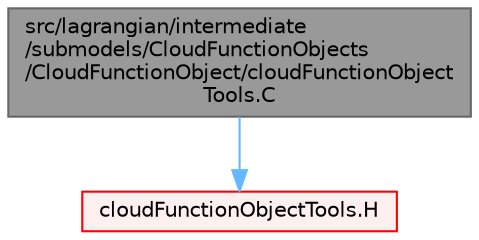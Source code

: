 digraph "src/lagrangian/intermediate/submodels/CloudFunctionObjects/CloudFunctionObject/cloudFunctionObjectTools.C"
{
 // LATEX_PDF_SIZE
  bgcolor="transparent";
  edge [fontname=Helvetica,fontsize=10,labelfontname=Helvetica,labelfontsize=10];
  node [fontname=Helvetica,fontsize=10,shape=box,height=0.2,width=0.4];
  Node1 [id="Node000001",label="src/lagrangian/intermediate\l/submodels/CloudFunctionObjects\l/CloudFunctionObject/cloudFunctionObject\lTools.C",height=0.2,width=0.4,color="gray40", fillcolor="grey60", style="filled", fontcolor="black",tooltip=" "];
  Node1 -> Node2 [id="edge1_Node000001_Node000002",color="steelblue1",style="solid",tooltip=" "];
  Node2 [id="Node000002",label="cloudFunctionObjectTools.H",height=0.2,width=0.4,color="red", fillcolor="#FFF0F0", style="filled",URL="$cloudFunctionObjectTools_8H.html",tooltip=" "];
}
